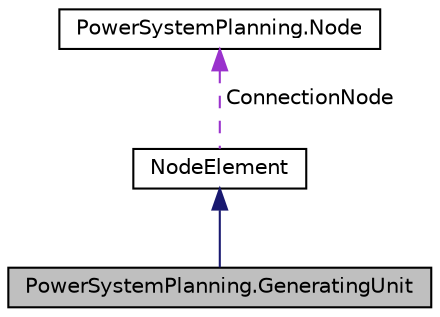 digraph "PowerSystemPlanning.GeneratingUnit"
{
  edge [fontname="Helvetica",fontsize="10",labelfontname="Helvetica",labelfontsize="10"];
  node [fontname="Helvetica",fontsize="10",shape=record];
  Node1 [label="PowerSystemPlanning.GeneratingUnit",height=0.2,width=0.4,color="black", fillcolor="grey75", style="filled", fontcolor="black"];
  Node2 -> Node1 [dir="back",color="midnightblue",fontsize="10",style="solid",fontname="Helvetica"];
  Node2 [label="NodeElement",height=0.2,width=0.4,color="black", fillcolor="white", style="filled",URL="$class_power_system_planning_1_1_node_element.html",tooltip="Represents any element that is connected to a single node. "];
  Node3 -> Node2 [dir="back",color="darkorchid3",fontsize="10",style="dashed",label=" ConnectionNode" ,fontname="Helvetica"];
  Node3 [label="PowerSystemPlanning.Node",height=0.2,width=0.4,color="black", fillcolor="white", style="filled",URL="$class_power_system_planning_1_1_node.html",tooltip="A node in a given power system. A node is an element to which generators and loads are connected..."];
}
